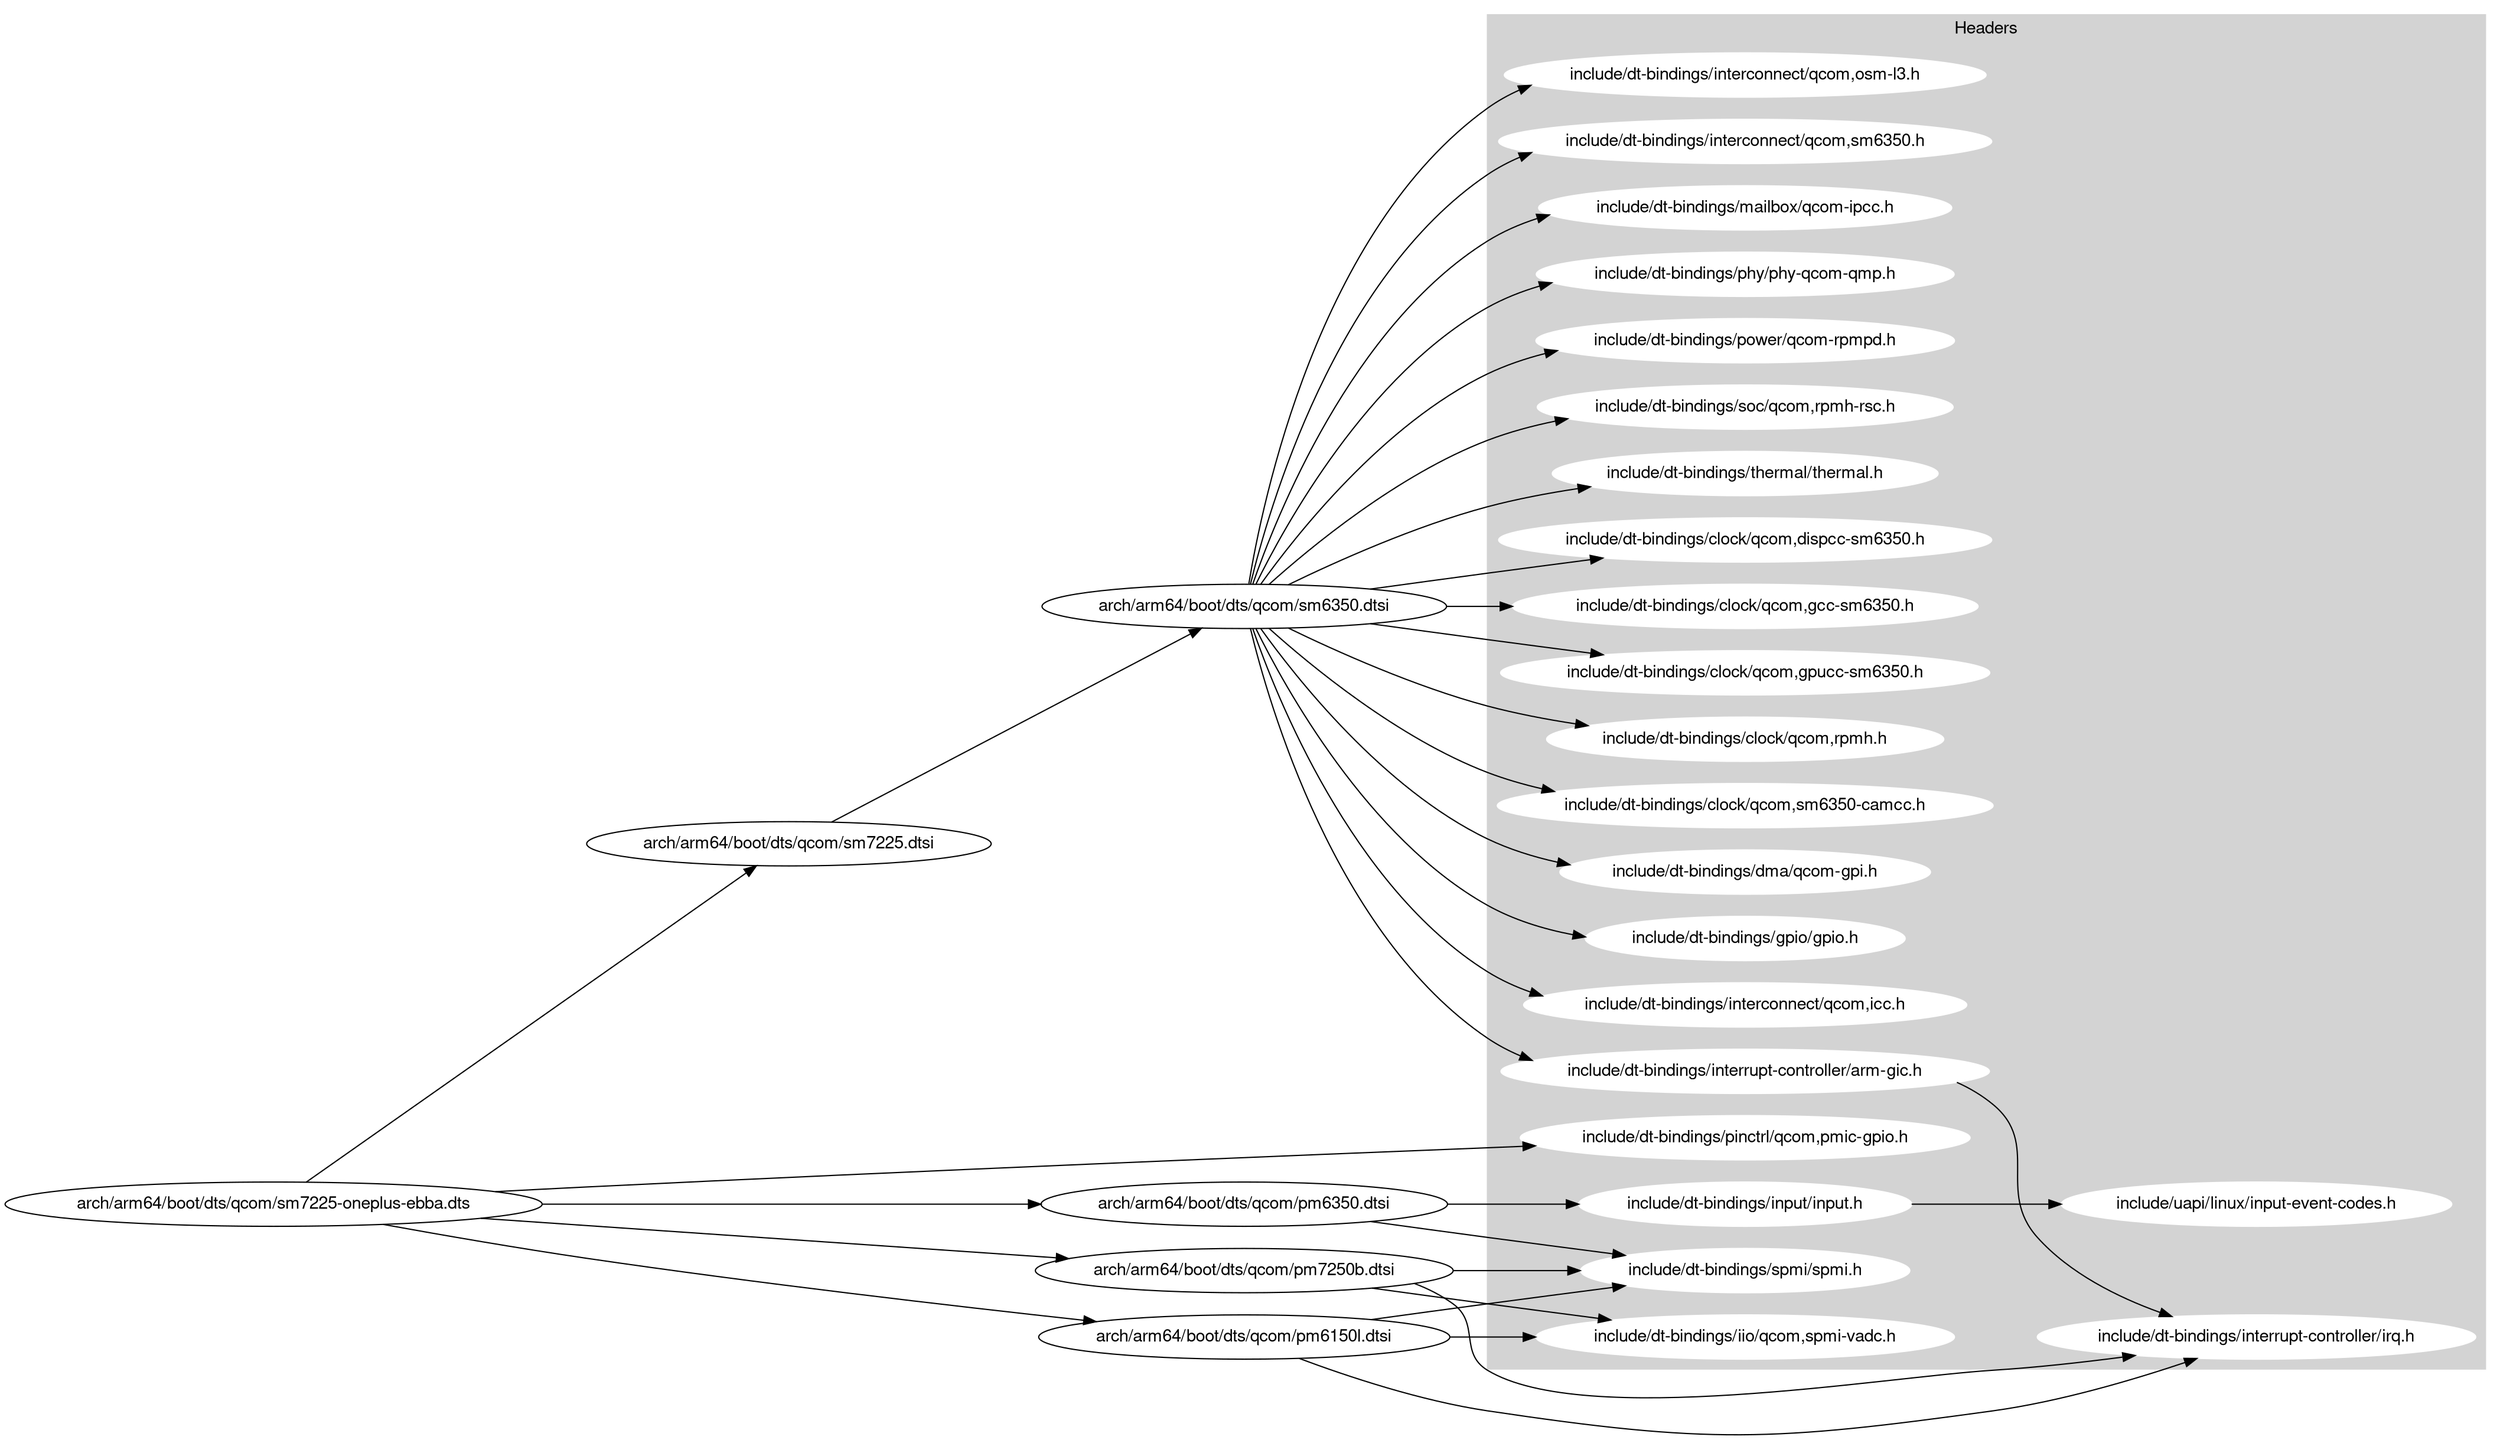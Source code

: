 digraph {
  rankdir = LR;
  fontname="Helvetica,Arial,sans-serif"
  node [fontname="Helvetica,Arial,sans-serif"]
  edge [fontname="Helvetica,Arial,sans-serif"]

  subgraph cluster_headers {
    style=filled;
    color=lightgrey;
    node [style=filled,color=white];
    label = "Headers";

    "include/dt-bindings/pinctrl/qcom,pmic-gpio.h";
    "include/dt-bindings/input/input.h";
    "include/dt-bindings/spmi/spmi.h";
    "include/uapi/linux/input-event-codes.h";
    "include/dt-bindings/iio/qcom,spmi-vadc.h";
    "include/dt-bindings/interrupt-controller/irq.h";
    "include/dt-bindings/clock/qcom,dispcc-sm6350.h";
    "include/dt-bindings/clock/qcom,gcc-sm6350.h";
    "include/dt-bindings/clock/qcom,gpucc-sm6350.h";
    "include/dt-bindings/clock/qcom,rpmh.h";
    "include/dt-bindings/clock/qcom,sm6350-camcc.h";
    "include/dt-bindings/dma/qcom-gpi.h";
    "include/dt-bindings/gpio/gpio.h";
    "include/dt-bindings/interconnect/qcom,icc.h";
    "include/dt-bindings/interconnect/qcom,osm-l3.h";
    "include/dt-bindings/interconnect/qcom,sm6350.h";
    "include/dt-bindings/interrupt-controller/arm-gic.h";
    "include/dt-bindings/mailbox/qcom-ipcc.h";
    "include/dt-bindings/phy/phy-qcom-qmp.h";
    "include/dt-bindings/power/qcom-rpmpd.h";
    "include/dt-bindings/soc/qcom,rpmh-rsc.h";
    "include/dt-bindings/thermal/thermal.h";
  }

  "arch/arm64/boot/dts/qcom/sm6350.dtsi" -> "include/dt-bindings/power/qcom-rpmpd.h"
  "arch/arm64/boot/dts/qcom/sm6350.dtsi" -> "include/dt-bindings/interconnect/qcom,sm6350.h"
  "arch/arm64/boot/dts/qcom/sm6350.dtsi" -> "include/dt-bindings/gpio/gpio.h"
  "arch/arm64/boot/dts/qcom/sm6350.dtsi" -> "include/dt-bindings/interconnect/qcom,icc.h"
  "arch/arm64/boot/dts/qcom/sm7225-oneplus-ebba.dts" -> "arch/arm64/boot/dts/qcom/pm6350.dtsi"
  "arch/arm64/boot/dts/qcom/sm6350.dtsi" -> "include/dt-bindings/interconnect/qcom,osm-l3.h"
  "arch/arm64/boot/dts/qcom/sm7225-oneplus-ebba.dts" -> "arch/arm64/boot/dts/qcom/pm7250b.dtsi"
  "arch/arm64/boot/dts/qcom/sm6350.dtsi" -> "include/dt-bindings/phy/phy-qcom-qmp.h"
  "arch/arm64/boot/dts/qcom/pm7250b.dtsi" -> "include/dt-bindings/interrupt-controller/irq.h"
  "arch/arm64/boot/dts/qcom/pm7250b.dtsi" -> "include/dt-bindings/iio/qcom,spmi-vadc.h"
  "arch/arm64/boot/dts/qcom/sm6350.dtsi" -> "include/dt-bindings/thermal/thermal.h"
  "arch/arm64/boot/dts/qcom/sm7225.dtsi" -> "arch/arm64/boot/dts/qcom/sm6350.dtsi"
  "arch/arm64/boot/dts/qcom/sm6350.dtsi" -> "include/dt-bindings/soc/qcom,rpmh-rsc.h"
  "arch/arm64/boot/dts/qcom/pm7250b.dtsi" -> "include/dt-bindings/spmi/spmi.h"
  "arch/arm64/boot/dts/qcom/pm6350.dtsi" -> "include/dt-bindings/spmi/spmi.h"
  "arch/arm64/boot/dts/qcom/pm6350.dtsi" -> "include/dt-bindings/input/input.h"
  "arch/arm64/boot/dts/qcom/sm7225-oneplus-ebba.dts" -> "arch/arm64/boot/dts/qcom/pm6150l.dtsi"
  "arch/arm64/boot/dts/qcom/sm6350.dtsi" -> "include/dt-bindings/interrupt-controller/arm-gic.h"
  "arch/arm64/boot/dts/qcom/sm6350.dtsi" -> "include/dt-bindings/clock/qcom,gcc-sm6350.h"
  "arch/arm64/boot/dts/qcom/sm7225-oneplus-ebba.dts" -> "include/dt-bindings/pinctrl/qcom,pmic-gpio.h"
  "arch/arm64/boot/dts/qcom/sm6350.dtsi" -> "include/dt-bindings/clock/qcom,gpucc-sm6350.h"
  "arch/arm64/boot/dts/qcom/sm6350.dtsi" -> "include/dt-bindings/clock/qcom,sm6350-camcc.h"
  "arch/arm64/boot/dts/qcom/sm6350.dtsi" -> "include/dt-bindings/dma/qcom-gpi.h"
  "arch/arm64/boot/dts/qcom/sm7225-oneplus-ebba.dts" -> "arch/arm64/boot/dts/qcom/sm7225.dtsi"
  "arch/arm64/boot/dts/qcom/pm6150l.dtsi" -> "include/dt-bindings/spmi/spmi.h"
  "include/dt-bindings/input/input.h" -> "include/uapi/linux/input-event-codes.h"
  "arch/arm64/boot/dts/qcom/sm6350.dtsi" -> "include/dt-bindings/clock/qcom,dispcc-sm6350.h"
  "arch/arm64/boot/dts/qcom/sm6350.dtsi" -> "include/dt-bindings/mailbox/qcom-ipcc.h"
  "arch/arm64/boot/dts/qcom/pm6150l.dtsi" -> "include/dt-bindings/iio/qcom,spmi-vadc.h"
  "arch/arm64/boot/dts/qcom/pm6150l.dtsi" -> "include/dt-bindings/interrupt-controller/irq.h"
  "arch/arm64/boot/dts/qcom/sm6350.dtsi" -> "include/dt-bindings/clock/qcom,rpmh.h"
  "include/dt-bindings/interrupt-controller/arm-gic.h" -> "include/dt-bindings/interrupt-controller/irq.h"
}
